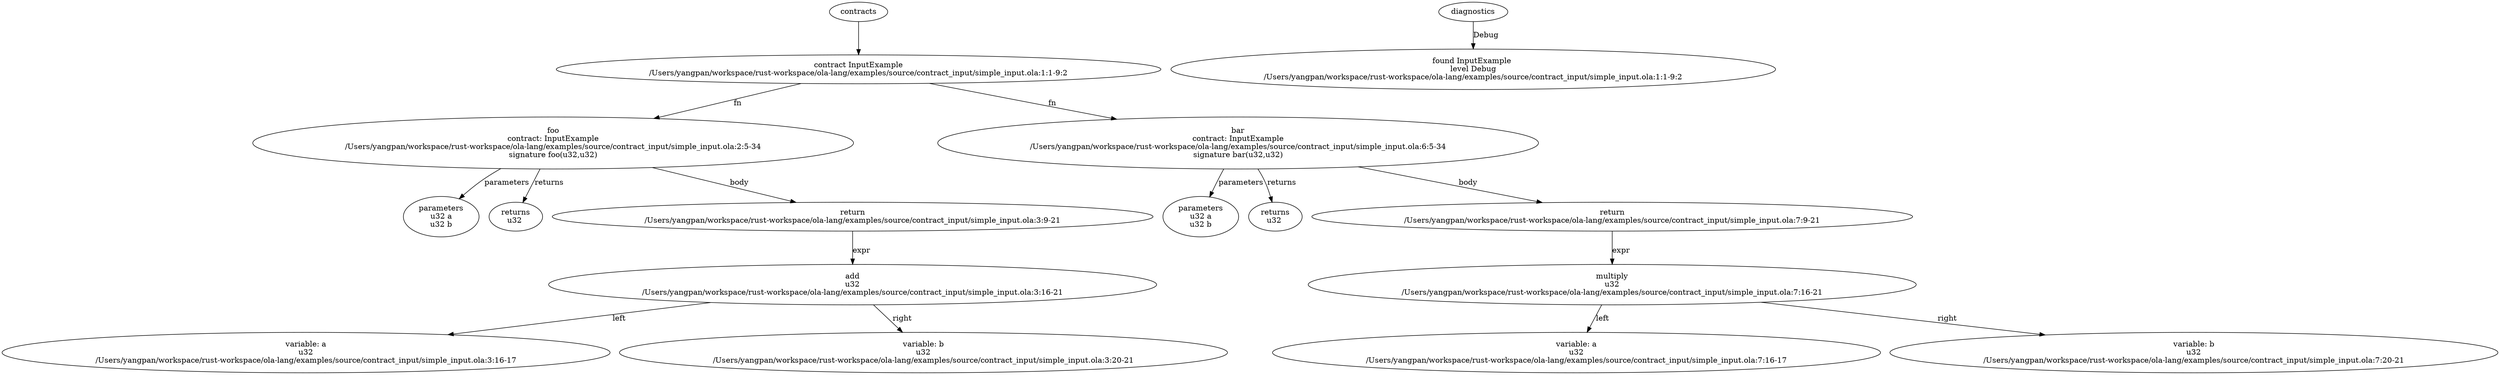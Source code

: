 strict digraph "/Users/yangpan/workspace/rust-workspace/ola-lang/examples/source/contract_input/simple_input.ola" {
	contract [label="contract InputExample\n/Users/yangpan/workspace/rust-workspace/ola-lang/examples/source/contract_input/simple_input.ola:1:1-9:2"]
	foo [label="foo\ncontract: InputExample\n/Users/yangpan/workspace/rust-workspace/ola-lang/examples/source/contract_input/simple_input.ola:2:5-34\nsignature foo(u32,u32)"]
	parameters [label="parameters\nu32 a\nu32 b"]
	returns [label="returns\nu32 "]
	return [label="return\n/Users/yangpan/workspace/rust-workspace/ola-lang/examples/source/contract_input/simple_input.ola:3:9-21"]
	add [label="add\nu32\n/Users/yangpan/workspace/rust-workspace/ola-lang/examples/source/contract_input/simple_input.ola:3:16-21"]
	variable [label="variable: a\nu32\n/Users/yangpan/workspace/rust-workspace/ola-lang/examples/source/contract_input/simple_input.ola:3:16-17"]
	variable_8 [label="variable: b\nu32\n/Users/yangpan/workspace/rust-workspace/ola-lang/examples/source/contract_input/simple_input.ola:3:20-21"]
	bar [label="bar\ncontract: InputExample\n/Users/yangpan/workspace/rust-workspace/ola-lang/examples/source/contract_input/simple_input.ola:6:5-34\nsignature bar(u32,u32)"]
	parameters_10 [label="parameters\nu32 a\nu32 b"]
	returns_11 [label="returns\nu32 "]
	return_12 [label="return\n/Users/yangpan/workspace/rust-workspace/ola-lang/examples/source/contract_input/simple_input.ola:7:9-21"]
	multiply [label="multiply\nu32\n/Users/yangpan/workspace/rust-workspace/ola-lang/examples/source/contract_input/simple_input.ola:7:16-21"]
	variable_14 [label="variable: a\nu32\n/Users/yangpan/workspace/rust-workspace/ola-lang/examples/source/contract_input/simple_input.ola:7:16-17"]
	variable_15 [label="variable: b\nu32\n/Users/yangpan/workspace/rust-workspace/ola-lang/examples/source/contract_input/simple_input.ola:7:20-21"]
	diagnostic [label="found InputExample \nlevel Debug\n/Users/yangpan/workspace/rust-workspace/ola-lang/examples/source/contract_input/simple_input.ola:1:1-9:2"]
	contracts -> contract
	contract -> foo [label="fn"]
	foo -> parameters [label="parameters"]
	foo -> returns [label="returns"]
	foo -> return [label="body"]
	return -> add [label="expr"]
	add -> variable [label="left"]
	add -> variable_8 [label="right"]
	contract -> bar [label="fn"]
	bar -> parameters_10 [label="parameters"]
	bar -> returns_11 [label="returns"]
	bar -> return_12 [label="body"]
	return_12 -> multiply [label="expr"]
	multiply -> variable_14 [label="left"]
	multiply -> variable_15 [label="right"]
	diagnostics -> diagnostic [label="Debug"]
}
